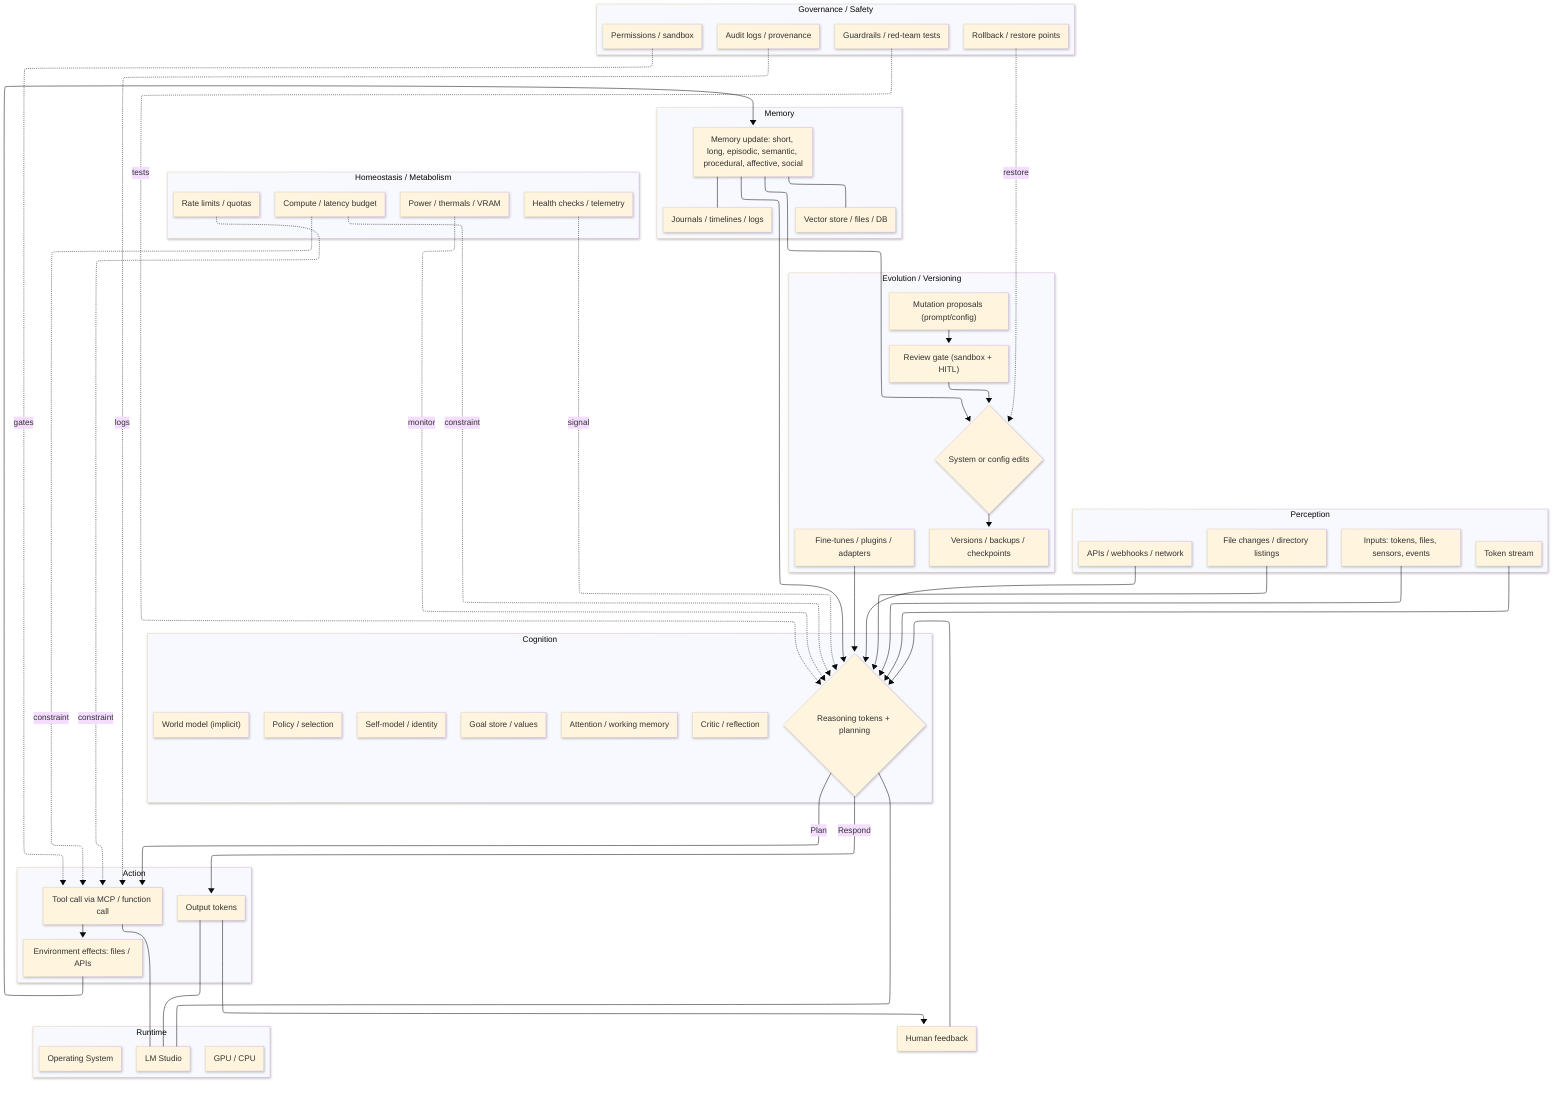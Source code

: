 ---
config:
  theme: base
  layout: elk
  look: neo
---
flowchart TD
 subgraph Runtime["Runtime"]
        RT1["LM Studio"]
        RT2["Operating System"]
        RT3["GPU / CPU"]
  end
 subgraph Perception["Perception"]
        A["Inputs: tokens, files, sensors, events"]
        TIN["Token stream"]
        FIN["File changes / directory listings"]
        APIIN["APIs / webhooks / network"]
  end
 subgraph Cognition["Cognition"]
        B{"Reasoning tokens + planning"}
        ATTN["Attention / working memory"]
        WM["World model (implicit)"]
        GOALS["Goal store / values"]
        SELF["Self-model / identity"]
        CRIT["Critic / reflection"]
        POL["Policy / selection"]
  end
 subgraph Action["Action"]
        C["Tool call via MCP / function call"]
        D["Output tokens"]
        EFFECTS["Environment effects: files / APIs"]
  end
 subgraph Memory["Memory"]
        F["Memory update: short, long, episodic, semantic, procedural, affective, social"]
        VEC["Vector store / files / DB"]
        EPI["Journals / timelines / logs"]
  end
 subgraph Governance["Governance / Safety"]
        PERM["Permissions / sandbox"]
        GUARD["Guardrails / red-team tests"]
        AUDIT["Audit logs / provenance"]
        ROLLBACK["Rollback / restore points"]
  end
 subgraph Homeostasis["Homeostasis / Metabolism"]
        BUDGET["Compute / latency budget"]
        THERM["Power / thermals / VRAM"]
        RATE["Rate limits / quotas"]
        HEALTH["Health checks / telemetry"]
  end
 subgraph Evolution["Evolution / Versioning"]
        H{"System or config edits"}
        I["Versions / backups / checkpoints"]
        MUT["Mutation proposals (prompt/config)"]
        REVIEW["Review gate (sandbox + HITL)"]
        FT["Fine-tunes / plugins / adapters"]
  end
    A --> B
    TIN --> B
    FIN --> B
    APIIN --> B
    B -- Plan --> C
    B -- Respond --> D
    C --> EFFECTS
    EFFECTS --> F
    F --> B & H
    D --> G["Human feedback"]
    G --> B
    F --- VEC & EPI
    PERM -. gates .-> C
    GUARD -. tests .-> B
    AUDIT -. logs .-> C
    ROLLBACK -. restore .-> H
    BUDGET -. constraint .-> B & C
    THERM -. monitor .-> B
    RATE -. constraint .-> C
    HEALTH -. signal .-> B
    MUT --> REVIEW
    REVIEW --> H
    H --> I
    FT --> B
    B --- RT1
    C --- RT1
    D --- RT1